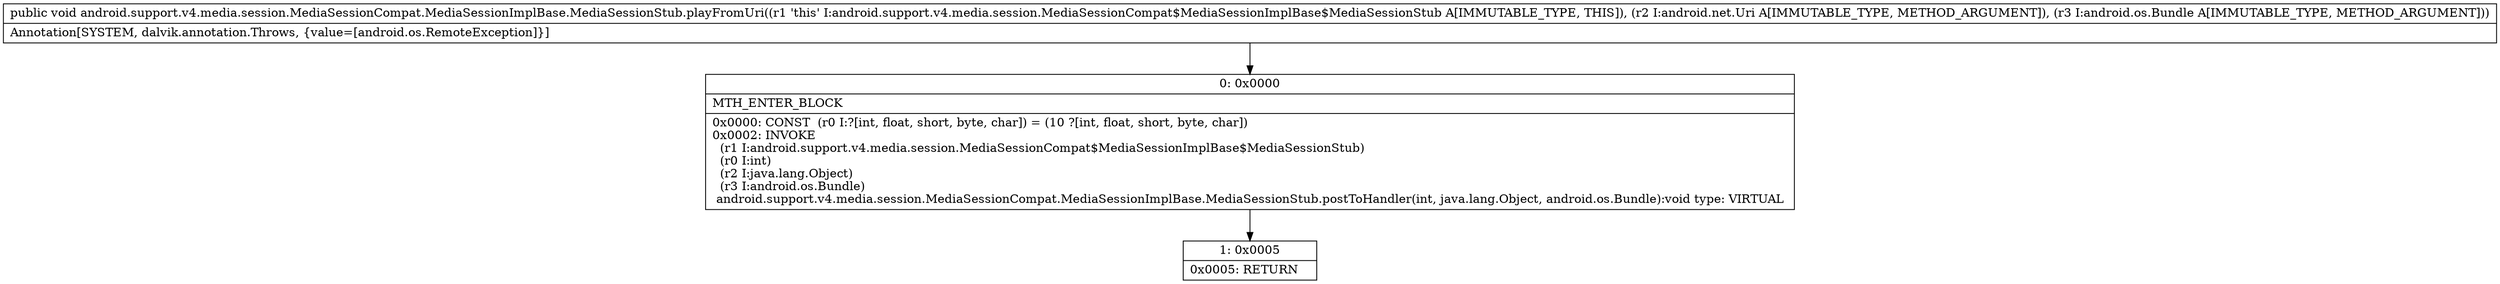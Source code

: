 digraph "CFG forandroid.support.v4.media.session.MediaSessionCompat.MediaSessionImplBase.MediaSessionStub.playFromUri(Landroid\/net\/Uri;Landroid\/os\/Bundle;)V" {
Node_0 [shape=record,label="{0\:\ 0x0000|MTH_ENTER_BLOCK\l|0x0000: CONST  (r0 I:?[int, float, short, byte, char]) = (10 ?[int, float, short, byte, char]) \l0x0002: INVOKE  \l  (r1 I:android.support.v4.media.session.MediaSessionCompat$MediaSessionImplBase$MediaSessionStub)\l  (r0 I:int)\l  (r2 I:java.lang.Object)\l  (r3 I:android.os.Bundle)\l android.support.v4.media.session.MediaSessionCompat.MediaSessionImplBase.MediaSessionStub.postToHandler(int, java.lang.Object, android.os.Bundle):void type: VIRTUAL \l}"];
Node_1 [shape=record,label="{1\:\ 0x0005|0x0005: RETURN   \l}"];
MethodNode[shape=record,label="{public void android.support.v4.media.session.MediaSessionCompat.MediaSessionImplBase.MediaSessionStub.playFromUri((r1 'this' I:android.support.v4.media.session.MediaSessionCompat$MediaSessionImplBase$MediaSessionStub A[IMMUTABLE_TYPE, THIS]), (r2 I:android.net.Uri A[IMMUTABLE_TYPE, METHOD_ARGUMENT]), (r3 I:android.os.Bundle A[IMMUTABLE_TYPE, METHOD_ARGUMENT]))  | Annotation[SYSTEM, dalvik.annotation.Throws, \{value=[android.os.RemoteException]\}]\l}"];
MethodNode -> Node_0;
Node_0 -> Node_1;
}

